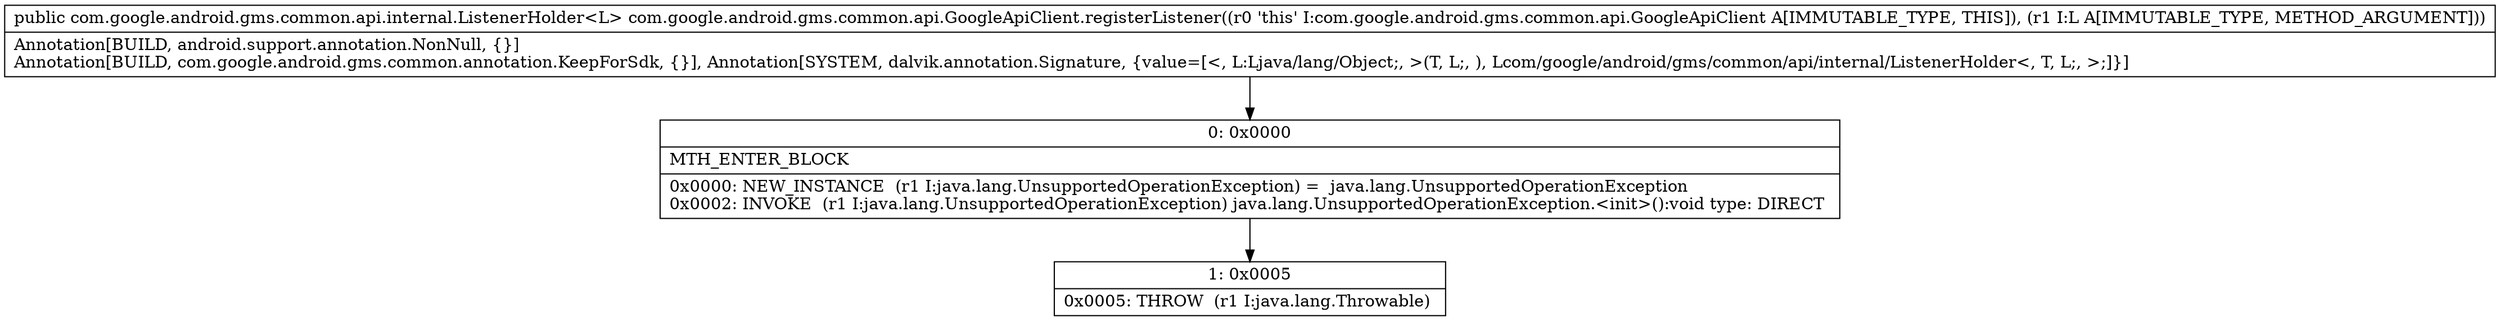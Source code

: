 digraph "CFG forcom.google.android.gms.common.api.GoogleApiClient.registerListener(Ljava\/lang\/Object;)Lcom\/google\/android\/gms\/common\/api\/internal\/ListenerHolder;" {
Node_0 [shape=record,label="{0\:\ 0x0000|MTH_ENTER_BLOCK\l|0x0000: NEW_INSTANCE  (r1 I:java.lang.UnsupportedOperationException) =  java.lang.UnsupportedOperationException \l0x0002: INVOKE  (r1 I:java.lang.UnsupportedOperationException) java.lang.UnsupportedOperationException.\<init\>():void type: DIRECT \l}"];
Node_1 [shape=record,label="{1\:\ 0x0005|0x0005: THROW  (r1 I:java.lang.Throwable) \l}"];
MethodNode[shape=record,label="{public com.google.android.gms.common.api.internal.ListenerHolder\<L\> com.google.android.gms.common.api.GoogleApiClient.registerListener((r0 'this' I:com.google.android.gms.common.api.GoogleApiClient A[IMMUTABLE_TYPE, THIS]), (r1 I:L A[IMMUTABLE_TYPE, METHOD_ARGUMENT]))  | Annotation[BUILD, android.support.annotation.NonNull, \{\}]\lAnnotation[BUILD, com.google.android.gms.common.annotation.KeepForSdk, \{\}], Annotation[SYSTEM, dalvik.annotation.Signature, \{value=[\<, L:Ljava\/lang\/Object;, \>(T, L;, ), Lcom\/google\/android\/gms\/common\/api\/internal\/ListenerHolder\<, T, L;, \>;]\}]\l}"];
MethodNode -> Node_0;
Node_0 -> Node_1;
}

